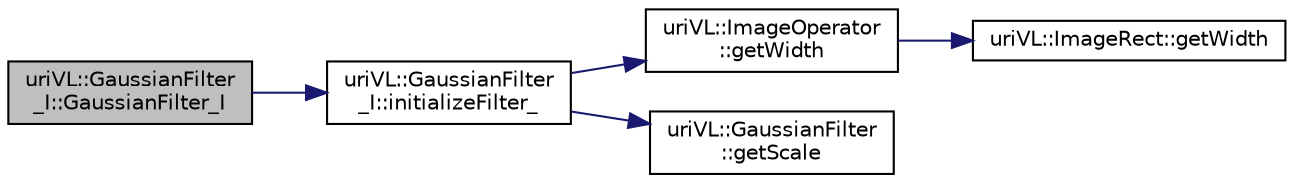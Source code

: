 digraph "uriVL::GaussianFilter_I::GaussianFilter_I"
{
  edge [fontname="Helvetica",fontsize="10",labelfontname="Helvetica",labelfontsize="10"];
  node [fontname="Helvetica",fontsize="10",shape=record];
  rankdir="LR";
  Node1 [label="uriVL::GaussianFilter\l_I::GaussianFilter_I",height=0.2,width=0.4,color="black", fillcolor="grey75", style="filled", fontcolor="black"];
  Node1 -> Node2 [color="midnightblue",fontsize="10",style="solid",fontname="Helvetica"];
  Node2 [label="uriVL::GaussianFilter\l_I::initializeFilter_",height=0.2,width=0.4,color="black", fillcolor="white", style="filled",URL="$classuriVL_1_1GaussianFilter__I.html#a5b22225ab6c3a86f09227dfb0c13616a",tooltip="Initializes the coefficients&#39; array. "];
  Node2 -> Node3 [color="midnightblue",fontsize="10",style="solid",fontname="Helvetica"];
  Node3 [label="uriVL::ImageOperator\l::getWidth",height=0.2,width=0.4,color="black", fillcolor="white", style="filled",URL="$classuriVL_1_1ImageOperator.html#a11716e4c402fcd702e1f1a75caf1750d",tooltip="Returns the width of this operator&#39;s operation rectangle. "];
  Node3 -> Node4 [color="midnightblue",fontsize="10",style="solid",fontname="Helvetica"];
  Node4 [label="uriVL::ImageRect::getWidth",height=0.2,width=0.4,color="black", fillcolor="white", style="filled",URL="$classuriVL_1_1ImageRect.html#a1081dc6f638b33ebf30d0a43d51289ef",tooltip="Returns the width of the rectangle. "];
  Node2 -> Node5 [color="midnightblue",fontsize="10",style="solid",fontname="Helvetica"];
  Node5 [label="uriVL::GaussianFilter\l::getScale",height=0.2,width=0.4,color="black", fillcolor="white", style="filled",URL="$classuriVL_1_1GaussianFilter.html#a13df9c240c8a64168a3c999d19bf0b95",tooltip="Returns the scale of the filter. "];
}
